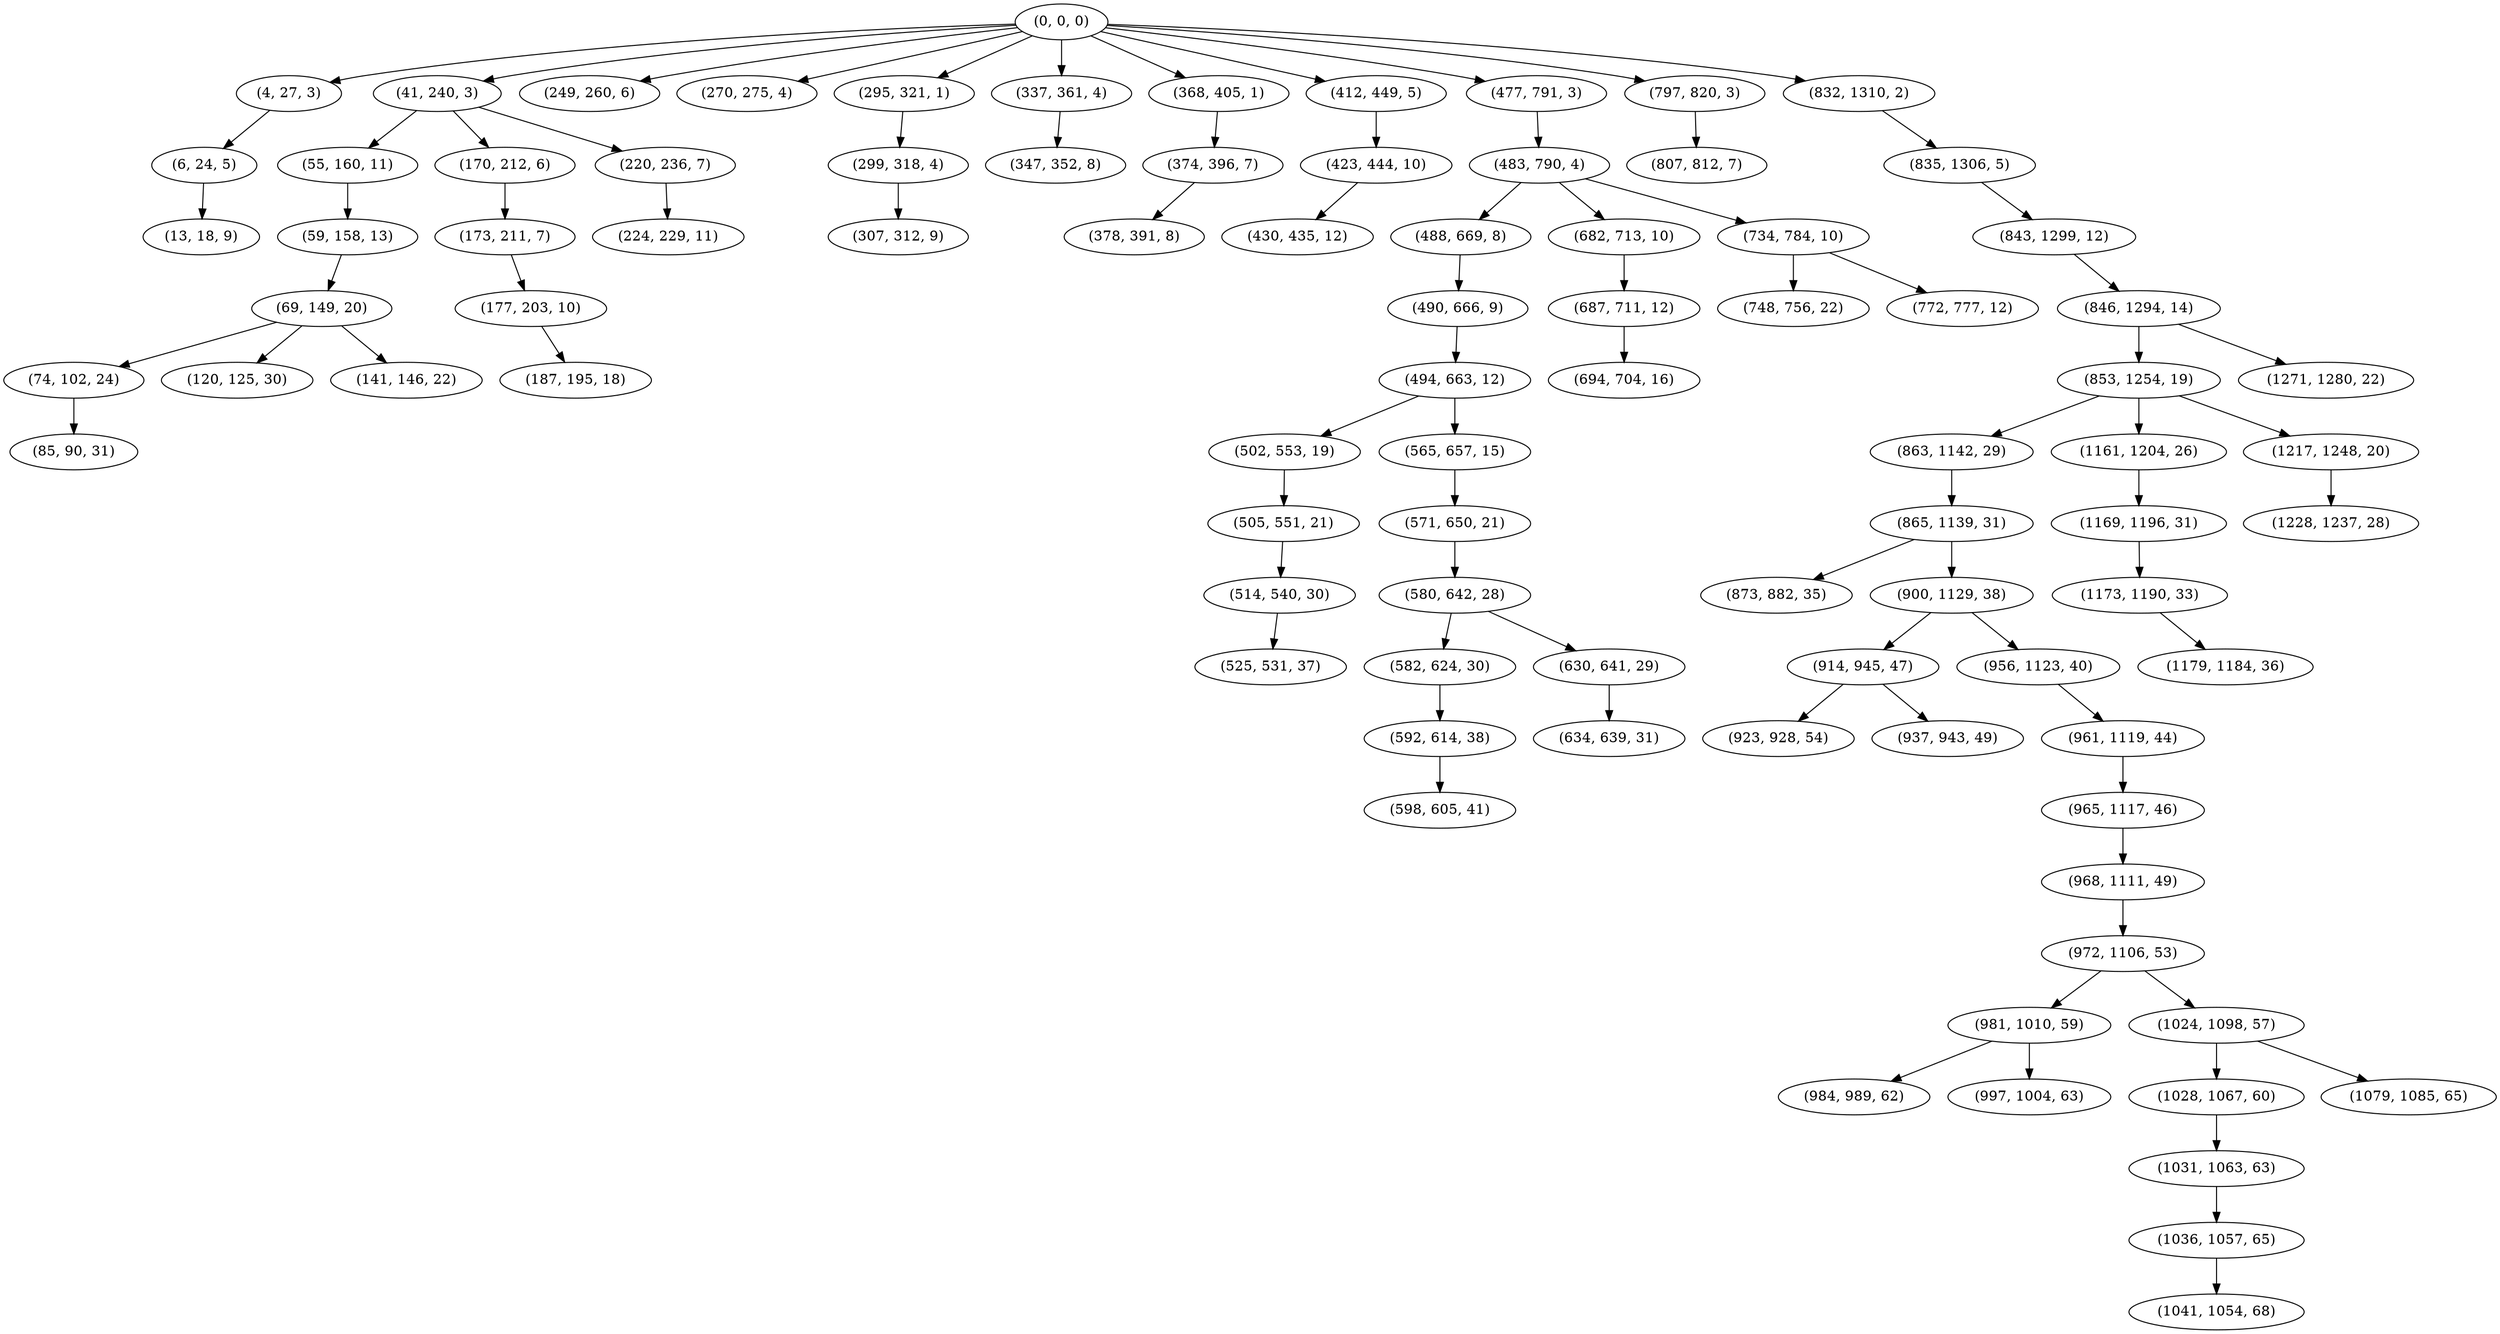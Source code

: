 digraph tree {
    "(0, 0, 0)";
    "(4, 27, 3)";
    "(6, 24, 5)";
    "(13, 18, 9)";
    "(41, 240, 3)";
    "(55, 160, 11)";
    "(59, 158, 13)";
    "(69, 149, 20)";
    "(74, 102, 24)";
    "(85, 90, 31)";
    "(120, 125, 30)";
    "(141, 146, 22)";
    "(170, 212, 6)";
    "(173, 211, 7)";
    "(177, 203, 10)";
    "(187, 195, 18)";
    "(220, 236, 7)";
    "(224, 229, 11)";
    "(249, 260, 6)";
    "(270, 275, 4)";
    "(295, 321, 1)";
    "(299, 318, 4)";
    "(307, 312, 9)";
    "(337, 361, 4)";
    "(347, 352, 8)";
    "(368, 405, 1)";
    "(374, 396, 7)";
    "(378, 391, 8)";
    "(412, 449, 5)";
    "(423, 444, 10)";
    "(430, 435, 12)";
    "(477, 791, 3)";
    "(483, 790, 4)";
    "(488, 669, 8)";
    "(490, 666, 9)";
    "(494, 663, 12)";
    "(502, 553, 19)";
    "(505, 551, 21)";
    "(514, 540, 30)";
    "(525, 531, 37)";
    "(565, 657, 15)";
    "(571, 650, 21)";
    "(580, 642, 28)";
    "(582, 624, 30)";
    "(592, 614, 38)";
    "(598, 605, 41)";
    "(630, 641, 29)";
    "(634, 639, 31)";
    "(682, 713, 10)";
    "(687, 711, 12)";
    "(694, 704, 16)";
    "(734, 784, 10)";
    "(748, 756, 22)";
    "(772, 777, 12)";
    "(797, 820, 3)";
    "(807, 812, 7)";
    "(832, 1310, 2)";
    "(835, 1306, 5)";
    "(843, 1299, 12)";
    "(846, 1294, 14)";
    "(853, 1254, 19)";
    "(863, 1142, 29)";
    "(865, 1139, 31)";
    "(873, 882, 35)";
    "(900, 1129, 38)";
    "(914, 945, 47)";
    "(923, 928, 54)";
    "(937, 943, 49)";
    "(956, 1123, 40)";
    "(961, 1119, 44)";
    "(965, 1117, 46)";
    "(968, 1111, 49)";
    "(972, 1106, 53)";
    "(981, 1010, 59)";
    "(984, 989, 62)";
    "(997, 1004, 63)";
    "(1024, 1098, 57)";
    "(1028, 1067, 60)";
    "(1031, 1063, 63)";
    "(1036, 1057, 65)";
    "(1041, 1054, 68)";
    "(1079, 1085, 65)";
    "(1161, 1204, 26)";
    "(1169, 1196, 31)";
    "(1173, 1190, 33)";
    "(1179, 1184, 36)";
    "(1217, 1248, 20)";
    "(1228, 1237, 28)";
    "(1271, 1280, 22)";
    "(0, 0, 0)" -> "(4, 27, 3)";
    "(0, 0, 0)" -> "(41, 240, 3)";
    "(0, 0, 0)" -> "(249, 260, 6)";
    "(0, 0, 0)" -> "(270, 275, 4)";
    "(0, 0, 0)" -> "(295, 321, 1)";
    "(0, 0, 0)" -> "(337, 361, 4)";
    "(0, 0, 0)" -> "(368, 405, 1)";
    "(0, 0, 0)" -> "(412, 449, 5)";
    "(0, 0, 0)" -> "(477, 791, 3)";
    "(0, 0, 0)" -> "(797, 820, 3)";
    "(0, 0, 0)" -> "(832, 1310, 2)";
    "(4, 27, 3)" -> "(6, 24, 5)";
    "(6, 24, 5)" -> "(13, 18, 9)";
    "(41, 240, 3)" -> "(55, 160, 11)";
    "(41, 240, 3)" -> "(170, 212, 6)";
    "(41, 240, 3)" -> "(220, 236, 7)";
    "(55, 160, 11)" -> "(59, 158, 13)";
    "(59, 158, 13)" -> "(69, 149, 20)";
    "(69, 149, 20)" -> "(74, 102, 24)";
    "(69, 149, 20)" -> "(120, 125, 30)";
    "(69, 149, 20)" -> "(141, 146, 22)";
    "(74, 102, 24)" -> "(85, 90, 31)";
    "(170, 212, 6)" -> "(173, 211, 7)";
    "(173, 211, 7)" -> "(177, 203, 10)";
    "(177, 203, 10)" -> "(187, 195, 18)";
    "(220, 236, 7)" -> "(224, 229, 11)";
    "(295, 321, 1)" -> "(299, 318, 4)";
    "(299, 318, 4)" -> "(307, 312, 9)";
    "(337, 361, 4)" -> "(347, 352, 8)";
    "(368, 405, 1)" -> "(374, 396, 7)";
    "(374, 396, 7)" -> "(378, 391, 8)";
    "(412, 449, 5)" -> "(423, 444, 10)";
    "(423, 444, 10)" -> "(430, 435, 12)";
    "(477, 791, 3)" -> "(483, 790, 4)";
    "(483, 790, 4)" -> "(488, 669, 8)";
    "(483, 790, 4)" -> "(682, 713, 10)";
    "(483, 790, 4)" -> "(734, 784, 10)";
    "(488, 669, 8)" -> "(490, 666, 9)";
    "(490, 666, 9)" -> "(494, 663, 12)";
    "(494, 663, 12)" -> "(502, 553, 19)";
    "(494, 663, 12)" -> "(565, 657, 15)";
    "(502, 553, 19)" -> "(505, 551, 21)";
    "(505, 551, 21)" -> "(514, 540, 30)";
    "(514, 540, 30)" -> "(525, 531, 37)";
    "(565, 657, 15)" -> "(571, 650, 21)";
    "(571, 650, 21)" -> "(580, 642, 28)";
    "(580, 642, 28)" -> "(582, 624, 30)";
    "(580, 642, 28)" -> "(630, 641, 29)";
    "(582, 624, 30)" -> "(592, 614, 38)";
    "(592, 614, 38)" -> "(598, 605, 41)";
    "(630, 641, 29)" -> "(634, 639, 31)";
    "(682, 713, 10)" -> "(687, 711, 12)";
    "(687, 711, 12)" -> "(694, 704, 16)";
    "(734, 784, 10)" -> "(748, 756, 22)";
    "(734, 784, 10)" -> "(772, 777, 12)";
    "(797, 820, 3)" -> "(807, 812, 7)";
    "(832, 1310, 2)" -> "(835, 1306, 5)";
    "(835, 1306, 5)" -> "(843, 1299, 12)";
    "(843, 1299, 12)" -> "(846, 1294, 14)";
    "(846, 1294, 14)" -> "(853, 1254, 19)";
    "(846, 1294, 14)" -> "(1271, 1280, 22)";
    "(853, 1254, 19)" -> "(863, 1142, 29)";
    "(853, 1254, 19)" -> "(1161, 1204, 26)";
    "(853, 1254, 19)" -> "(1217, 1248, 20)";
    "(863, 1142, 29)" -> "(865, 1139, 31)";
    "(865, 1139, 31)" -> "(873, 882, 35)";
    "(865, 1139, 31)" -> "(900, 1129, 38)";
    "(900, 1129, 38)" -> "(914, 945, 47)";
    "(900, 1129, 38)" -> "(956, 1123, 40)";
    "(914, 945, 47)" -> "(923, 928, 54)";
    "(914, 945, 47)" -> "(937, 943, 49)";
    "(956, 1123, 40)" -> "(961, 1119, 44)";
    "(961, 1119, 44)" -> "(965, 1117, 46)";
    "(965, 1117, 46)" -> "(968, 1111, 49)";
    "(968, 1111, 49)" -> "(972, 1106, 53)";
    "(972, 1106, 53)" -> "(981, 1010, 59)";
    "(972, 1106, 53)" -> "(1024, 1098, 57)";
    "(981, 1010, 59)" -> "(984, 989, 62)";
    "(981, 1010, 59)" -> "(997, 1004, 63)";
    "(1024, 1098, 57)" -> "(1028, 1067, 60)";
    "(1024, 1098, 57)" -> "(1079, 1085, 65)";
    "(1028, 1067, 60)" -> "(1031, 1063, 63)";
    "(1031, 1063, 63)" -> "(1036, 1057, 65)";
    "(1036, 1057, 65)" -> "(1041, 1054, 68)";
    "(1161, 1204, 26)" -> "(1169, 1196, 31)";
    "(1169, 1196, 31)" -> "(1173, 1190, 33)";
    "(1173, 1190, 33)" -> "(1179, 1184, 36)";
    "(1217, 1248, 20)" -> "(1228, 1237, 28)";
}
